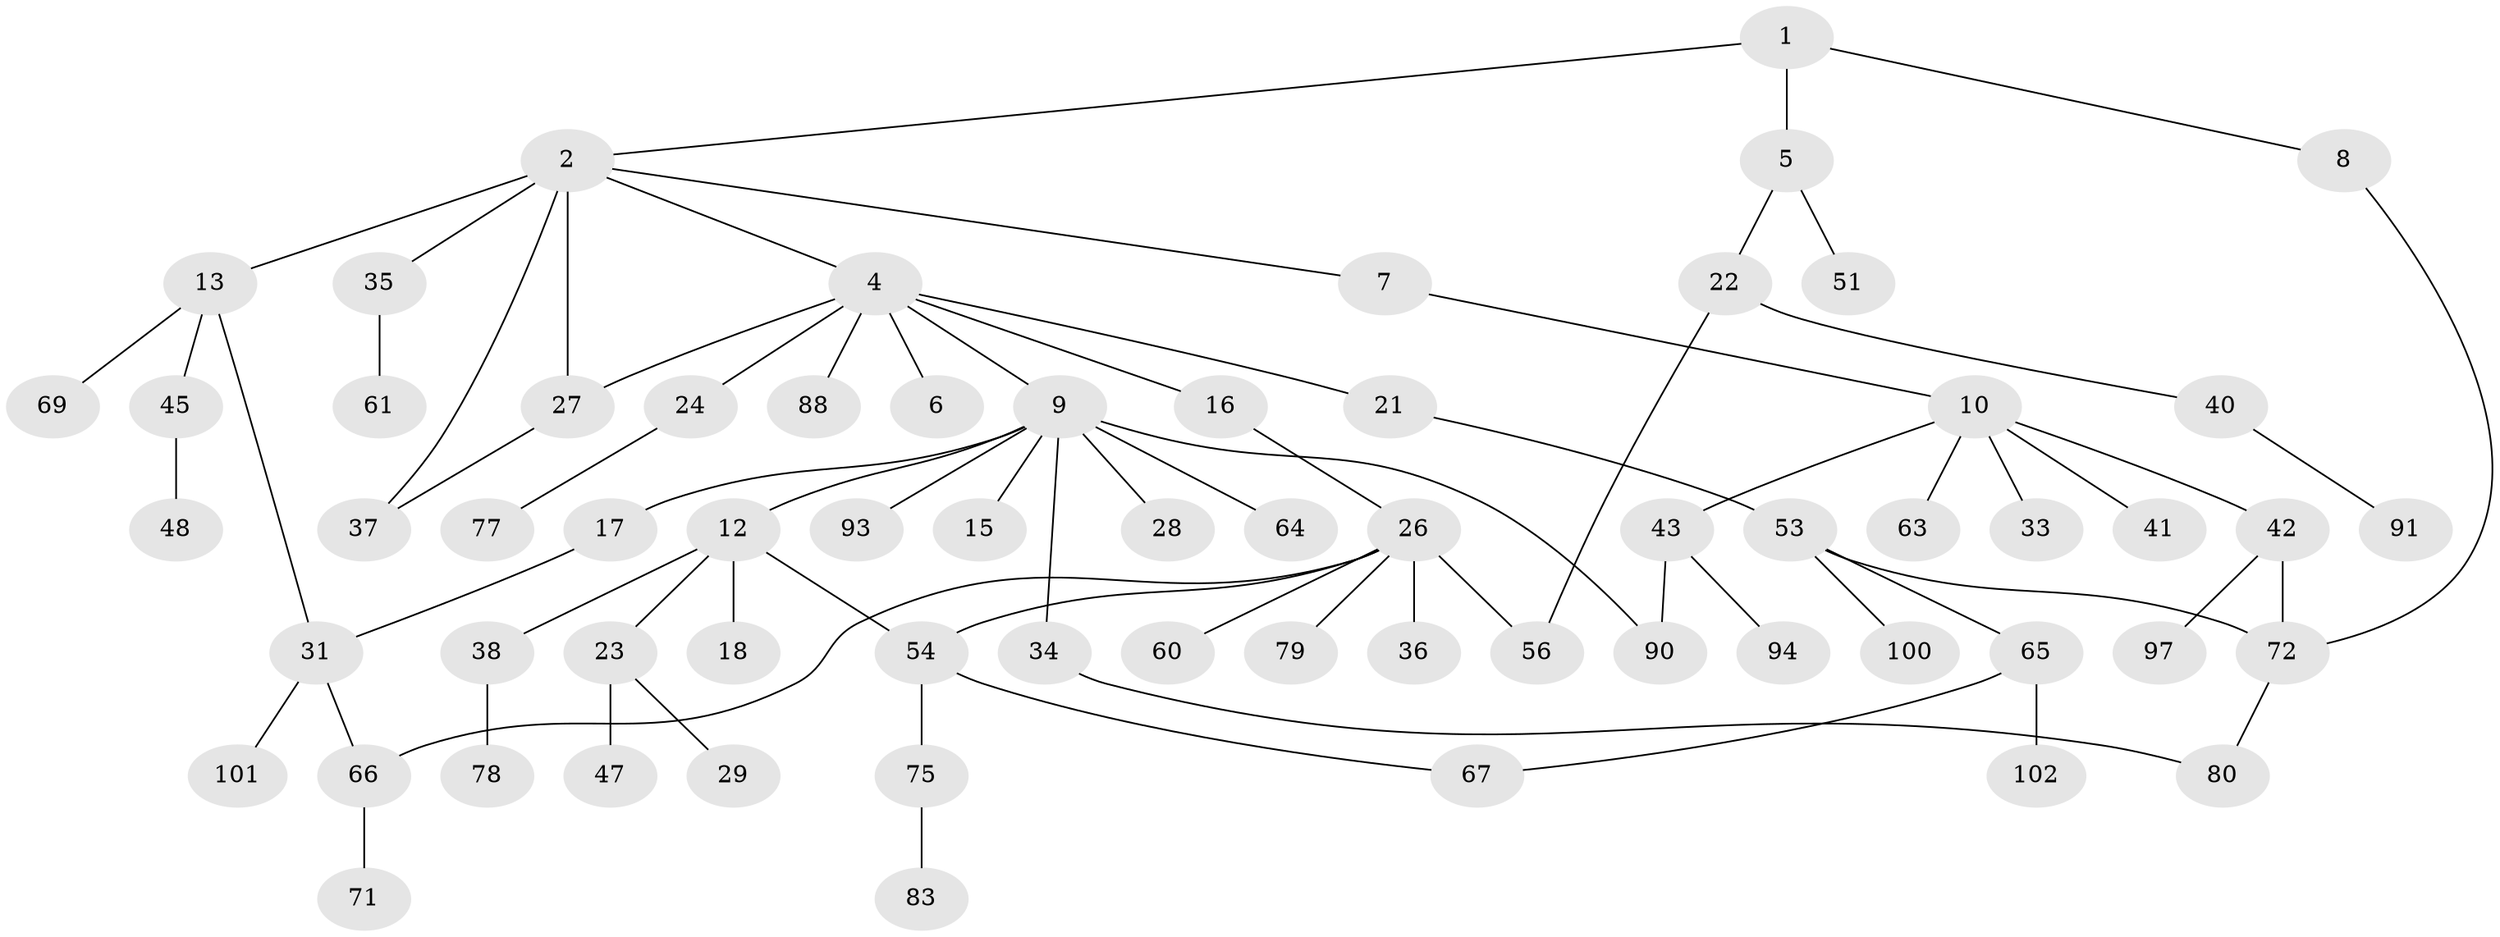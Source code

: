 // original degree distribution, {4: 0.06862745098039216, 5: 0.049019607843137254, 3: 0.21568627450980393, 1: 0.39215686274509803, 2: 0.2549019607843137, 6: 0.00980392156862745, 7: 0.00980392156862745}
// Generated by graph-tools (version 1.1) at 2025/41/03/06/25 10:41:29]
// undirected, 66 vertices, 76 edges
graph export_dot {
graph [start="1"]
  node [color=gray90,style=filled];
  1 [super="+19"];
  2 [super="+3"];
  4 [super="+14"];
  5;
  6;
  7;
  8 [super="+85"];
  9 [super="+11"];
  10 [super="+39"];
  12 [super="+20"];
  13 [super="+32"];
  15;
  16 [super="+25"];
  17;
  18;
  21 [super="+92"];
  22 [super="+87"];
  23 [super="+30"];
  24 [super="+44"];
  26 [super="+52"];
  27;
  28;
  29 [super="+96"];
  31 [super="+76"];
  33;
  34;
  35 [super="+49"];
  36;
  37;
  38 [super="+73"];
  40 [super="+59"];
  41 [super="+46"];
  42 [super="+50"];
  43;
  45 [super="+58"];
  47 [super="+57"];
  48 [super="+55"];
  51;
  53 [super="+62"];
  54 [super="+70"];
  56 [super="+98"];
  60;
  61 [super="+82"];
  63;
  64 [super="+81"];
  65 [super="+74"];
  66;
  67 [super="+68"];
  69;
  71 [super="+86"];
  72 [super="+95"];
  75 [super="+84"];
  77;
  78 [super="+89"];
  79;
  80 [super="+99"];
  83;
  88;
  90;
  91;
  93;
  94;
  97;
  100;
  101;
  102;
  1 -- 2;
  1 -- 5;
  1 -- 8;
  2 -- 4;
  2 -- 13;
  2 -- 37;
  2 -- 35;
  2 -- 27;
  2 -- 7;
  4 -- 6;
  4 -- 9;
  4 -- 16;
  4 -- 21;
  4 -- 24;
  4 -- 27;
  4 -- 88;
  5 -- 22;
  5 -- 51;
  7 -- 10;
  8 -- 72;
  9 -- 17;
  9 -- 28;
  9 -- 34;
  9 -- 93;
  9 -- 64;
  9 -- 90;
  9 -- 12;
  9 -- 15;
  10 -- 33;
  10 -- 41;
  10 -- 42;
  10 -- 43;
  10 -- 63;
  12 -- 18;
  12 -- 23;
  12 -- 38;
  12 -- 54;
  13 -- 69;
  13 -- 45;
  13 -- 31;
  16 -- 26;
  17 -- 31;
  21 -- 53;
  22 -- 40;
  22 -- 56;
  23 -- 29;
  23 -- 47;
  24 -- 77;
  26 -- 36;
  26 -- 79;
  26 -- 66;
  26 -- 56;
  26 -- 60;
  26 -- 54;
  27 -- 37;
  31 -- 66;
  31 -- 101;
  34 -- 80;
  35 -- 61;
  38 -- 78;
  40 -- 91;
  42 -- 97;
  42 -- 72;
  43 -- 94;
  43 -- 90;
  45 -- 48;
  53 -- 72;
  53 -- 100;
  53 -- 65;
  54 -- 67;
  54 -- 75;
  65 -- 102;
  65 -- 67;
  66 -- 71;
  72 -- 80;
  75 -- 83;
}
